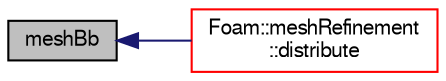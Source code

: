 digraph "meshBb"
{
  bgcolor="transparent";
  edge [fontname="FreeSans",fontsize="10",labelfontname="FreeSans",labelfontsize="10"];
  node [fontname="FreeSans",fontsize="10",shape=record];
  rankdir="LR";
  Node3 [label="meshBb",height=0.2,width=0.4,color="black", fillcolor="grey75", style="filled", fontcolor="black"];
  Node3 -> Node4 [dir="back",color="midnightblue",fontsize="10",style="solid",fontname="FreeSans"];
  Node4 [label="Foam::meshRefinement\l::distribute",height=0.2,width=0.4,color="red",URL="$a24662.html#a6be2dc3eb1d541aeb83ee0a2adcc0556",tooltip="Update local numbering for mesh redistribution. "];
}
